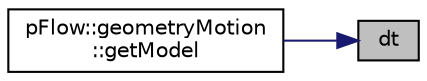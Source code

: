 digraph "dt"
{
 // LATEX_PDF_SIZE
  edge [fontname="Helvetica",fontsize="10",labelfontname="Helvetica",labelfontsize="10"];
  node [fontname="Helvetica",fontsize="10",shape=record];
  rankdir="RL";
  Node1 [label="dt",height=0.2,width=0.4,color="black", fillcolor="grey75", style="filled", fontcolor="black",tooltip="Time step of integration."];
  Node1 -> Node2 [dir="back",color="midnightblue",fontsize="10",style="solid",fontname="Helvetica"];
  Node2 [label="pFlow::geometryMotion\l::getModel",height=0.2,width=0.4,color="black", fillcolor="white", style="filled",URL="$classpFlow_1_1geometryMotion.html#a5b3b896e6acc398480105c62c41ea132",tooltip="Obtain motion model at time t."];
}
